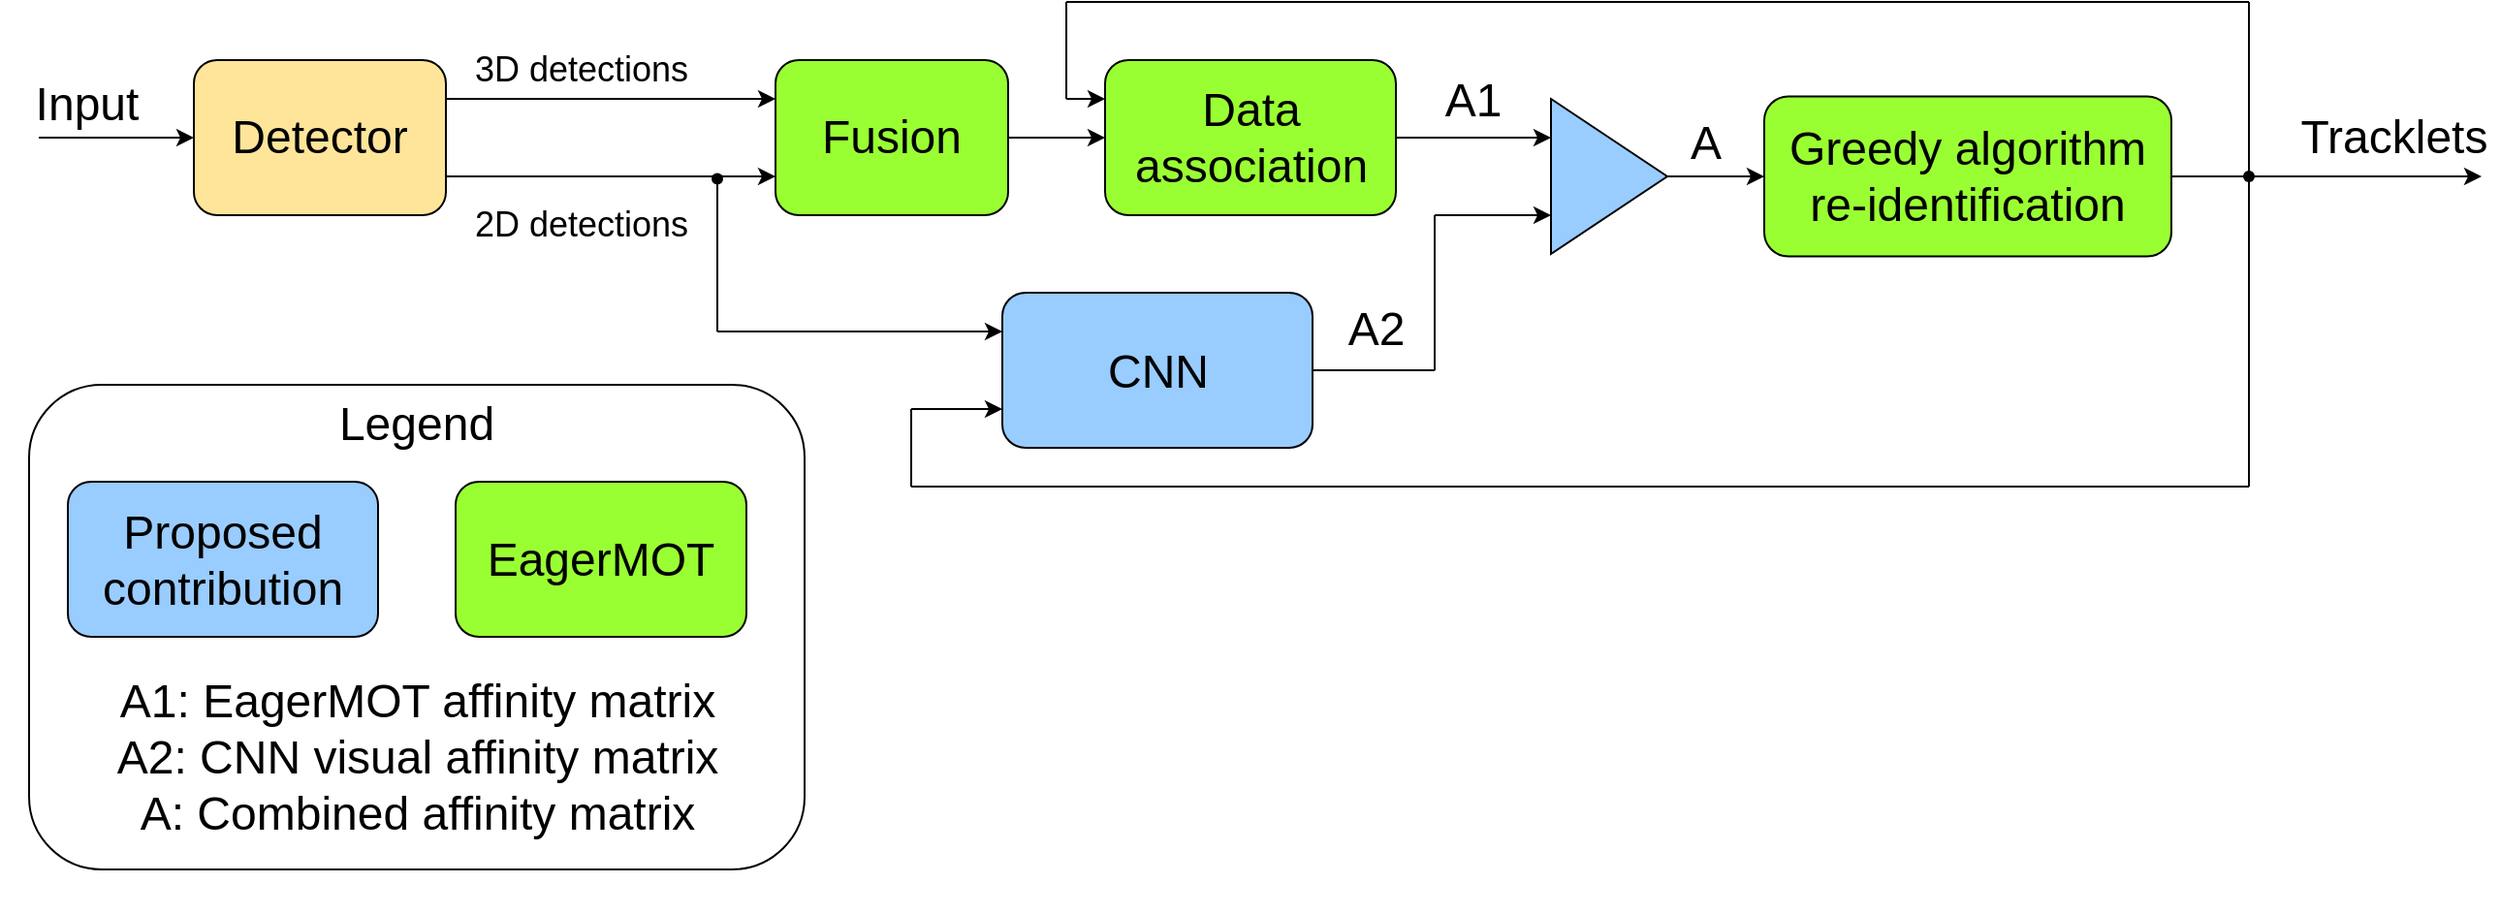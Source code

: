 <mxfile version="21.1.4" type="device">
  <diagram name="Page-1" id="xeEq-D-c1Wmc7VSi1az2">
    <mxGraphModel dx="1615" dy="894" grid="1" gridSize="10" guides="1" tooltips="1" connect="1" arrows="1" fold="1" page="1" pageScale="1" pageWidth="827" pageHeight="1169" math="0" shadow="0">
      <root>
        <mxCell id="0" />
        <mxCell id="1" parent="0" />
        <mxCell id="8KfASOLE3oYkqm73hNKv-1" value="" style="rounded=1;whiteSpace=wrap;html=1;fillColor=#FFE599;" vertex="1" parent="1">
          <mxGeometry x="120" y="130" width="130" height="80" as="geometry" />
        </mxCell>
        <mxCell id="8KfASOLE3oYkqm73hNKv-2" value="&lt;font style=&quot;font-size: 24px;&quot;&gt;Detector&lt;/font&gt;" style="text;html=1;strokeColor=none;fillColor=none;align=center;verticalAlign=middle;whiteSpace=wrap;rounded=0;" vertex="1" parent="1">
          <mxGeometry x="140" y="147.5" width="90" height="45" as="geometry" />
        </mxCell>
        <mxCell id="8KfASOLE3oYkqm73hNKv-4" value="&lt;font style=&quot;font-size: 18px;&quot;&gt;2D detections&lt;/font&gt;" style="text;html=1;strokeColor=none;fillColor=none;align=center;verticalAlign=middle;whiteSpace=wrap;rounded=0;" vertex="1" parent="1">
          <mxGeometry x="260" y="200" width="120" height="30" as="geometry" />
        </mxCell>
        <mxCell id="8KfASOLE3oYkqm73hNKv-8" value="&lt;font style=&quot;font-size: 18px;&quot;&gt;3D detections&lt;/font&gt;" style="text;html=1;strokeColor=none;fillColor=none;align=center;verticalAlign=middle;whiteSpace=wrap;rounded=0;" vertex="1" parent="1">
          <mxGeometry x="250" y="120" width="140" height="30" as="geometry" />
        </mxCell>
        <mxCell id="8KfASOLE3oYkqm73hNKv-12" value="" style="endArrow=classic;html=1;rounded=0;entryX=0;entryY=0.5;entryDx=0;entryDy=0;" edge="1" parent="1" target="8KfASOLE3oYkqm73hNKv-1">
          <mxGeometry width="50" height="50" relative="1" as="geometry">
            <mxPoint x="40" y="170" as="sourcePoint" />
            <mxPoint x="320" y="290" as="targetPoint" />
          </mxGeometry>
        </mxCell>
        <mxCell id="8KfASOLE3oYkqm73hNKv-13" value="&lt;font style=&quot;font-size: 24px;&quot;&gt;Input&lt;/font&gt;" style="text;html=1;strokeColor=none;fillColor=none;align=center;verticalAlign=middle;whiteSpace=wrap;rounded=0;" vertex="1" parent="1">
          <mxGeometry x="20" y="130" width="90" height="45" as="geometry" />
        </mxCell>
        <mxCell id="8KfASOLE3oYkqm73hNKv-15" value="" style="rounded=1;whiteSpace=wrap;html=1;fillColor=#99FF33;" vertex="1" parent="1">
          <mxGeometry x="420" y="130" width="120" height="80" as="geometry" />
        </mxCell>
        <mxCell id="8KfASOLE3oYkqm73hNKv-16" value="&lt;font style=&quot;font-size: 24px;&quot;&gt;Fusion&lt;/font&gt;" style="text;html=1;strokeColor=none;fillColor=none;align=center;verticalAlign=middle;whiteSpace=wrap;rounded=0;" vertex="1" parent="1">
          <mxGeometry x="435" y="147.5" width="90" height="45" as="geometry" />
        </mxCell>
        <mxCell id="8KfASOLE3oYkqm73hNKv-7" value="" style="endArrow=classic;html=1;rounded=0;exitX=1;exitY=0.75;exitDx=0;exitDy=0;entryX=0;entryY=0.75;entryDx=0;entryDy=0;" edge="1" parent="1" source="8KfASOLE3oYkqm73hNKv-1" target="8KfASOLE3oYkqm73hNKv-15">
          <mxGeometry width="50" height="50" relative="1" as="geometry">
            <mxPoint x="400" y="400" as="sourcePoint" />
            <mxPoint x="390" y="190" as="targetPoint" />
          </mxGeometry>
        </mxCell>
        <mxCell id="8KfASOLE3oYkqm73hNKv-3" value="" style="endArrow=classic;html=1;rounded=0;exitX=1;exitY=0.25;exitDx=0;exitDy=0;entryX=0;entryY=0.25;entryDx=0;entryDy=0;" edge="1" parent="1" source="8KfASOLE3oYkqm73hNKv-1" target="8KfASOLE3oYkqm73hNKv-15">
          <mxGeometry width="50" height="50" relative="1" as="geometry">
            <mxPoint x="400" y="410" as="sourcePoint" />
            <mxPoint x="390" y="150" as="targetPoint" />
          </mxGeometry>
        </mxCell>
        <mxCell id="8KfASOLE3oYkqm73hNKv-17" value="" style="endArrow=classic;html=1;rounded=0;exitX=1;exitY=0.5;exitDx=0;exitDy=0;" edge="1" parent="1" source="8KfASOLE3oYkqm73hNKv-15">
          <mxGeometry width="50" height="50" relative="1" as="geometry">
            <mxPoint x="440" y="220" as="sourcePoint" />
            <mxPoint x="590" y="170" as="targetPoint" />
          </mxGeometry>
        </mxCell>
        <mxCell id="8KfASOLE3oYkqm73hNKv-20" value="" style="rounded=1;whiteSpace=wrap;html=1;fillColor=#99FF33;" vertex="1" parent="1">
          <mxGeometry x="590" y="130" width="150" height="80" as="geometry" />
        </mxCell>
        <mxCell id="8KfASOLE3oYkqm73hNKv-21" value="&lt;font style=&quot;font-size: 24px;&quot;&gt;Data association&lt;/font&gt;" style="text;html=1;strokeColor=none;fillColor=none;align=center;verticalAlign=middle;whiteSpace=wrap;rounded=0;" vertex="1" parent="1">
          <mxGeometry x="607.5" y="138.75" width="115" height="62.5" as="geometry" />
        </mxCell>
        <mxCell id="8KfASOLE3oYkqm73hNKv-22" value="" style="triangle;whiteSpace=wrap;html=1;fillColor=#99CCFF;" vertex="1" parent="1">
          <mxGeometry x="820" y="150" width="60" height="80" as="geometry" />
        </mxCell>
        <mxCell id="8KfASOLE3oYkqm73hNKv-23" value="" style="endArrow=classic;html=1;rounded=0;exitX=1;exitY=0.5;exitDx=0;exitDy=0;entryX=0;entryY=0.25;entryDx=0;entryDy=0;" edge="1" parent="1" source="8KfASOLE3oYkqm73hNKv-20" target="8KfASOLE3oYkqm73hNKv-22">
          <mxGeometry width="50" height="50" relative="1" as="geometry">
            <mxPoint x="530" y="210" as="sourcePoint" />
            <mxPoint x="580" y="160" as="targetPoint" />
          </mxGeometry>
        </mxCell>
        <mxCell id="8KfASOLE3oYkqm73hNKv-24" value="" style="endArrow=classic;html=1;rounded=0;entryX=0;entryY=0.75;entryDx=0;entryDy=0;" edge="1" parent="1" target="8KfASOLE3oYkqm73hNKv-22">
          <mxGeometry width="50" height="50" relative="1" as="geometry">
            <mxPoint x="760" y="210" as="sourcePoint" />
            <mxPoint x="580" y="160" as="targetPoint" />
          </mxGeometry>
        </mxCell>
        <mxCell id="8KfASOLE3oYkqm73hNKv-25" value="" style="endArrow=none;html=1;rounded=0;" edge="1" parent="1">
          <mxGeometry width="50" height="50" relative="1" as="geometry">
            <mxPoint x="760" y="290" as="sourcePoint" />
            <mxPoint x="760" y="210" as="targetPoint" />
          </mxGeometry>
        </mxCell>
        <mxCell id="8KfASOLE3oYkqm73hNKv-30" value="" style="endArrow=none;html=1;rounded=0;" edge="1" parent="1" source="8KfASOLE3oYkqm73hNKv-31">
          <mxGeometry width="50" height="50" relative="1" as="geometry">
            <mxPoint x="390" y="290" as="sourcePoint" />
            <mxPoint x="390" y="190" as="targetPoint" />
          </mxGeometry>
        </mxCell>
        <mxCell id="8KfASOLE3oYkqm73hNKv-33" value="" style="endArrow=none;html=1;rounded=0;" edge="1" parent="1" target="8KfASOLE3oYkqm73hNKv-31">
          <mxGeometry width="50" height="50" relative="1" as="geometry">
            <mxPoint x="390" y="270" as="sourcePoint" />
            <mxPoint x="390" y="190" as="targetPoint" />
          </mxGeometry>
        </mxCell>
        <mxCell id="8KfASOLE3oYkqm73hNKv-31" value="" style="shape=waypoint;sketch=0;fillStyle=solid;size=6;pointerEvents=1;points=[];fillColor=none;resizable=0;rotatable=0;perimeter=centerPerimeter;snapToPoint=1;" vertex="1" parent="1">
          <mxGeometry x="380" y="181.25" width="20" height="20" as="geometry" />
        </mxCell>
        <mxCell id="8KfASOLE3oYkqm73hNKv-34" value="" style="rounded=1;whiteSpace=wrap;html=1;fillColor=#99CCFF;" vertex="1" parent="1">
          <mxGeometry x="537" y="250" width="160" height="80" as="geometry" />
        </mxCell>
        <mxCell id="8KfASOLE3oYkqm73hNKv-35" value="&lt;span style=&quot;font-size: 24px;&quot;&gt;CNN&lt;/span&gt;" style="text;html=1;strokeColor=none;fillColor=none;align=center;verticalAlign=middle;whiteSpace=wrap;rounded=0;" vertex="1" parent="1">
          <mxGeometry x="459.5" y="240" width="315" height="102.5" as="geometry" />
        </mxCell>
        <mxCell id="8KfASOLE3oYkqm73hNKv-36" value="" style="endArrow=none;html=1;rounded=0;exitX=1;exitY=0.5;exitDx=0;exitDy=0;" edge="1" parent="1" source="8KfASOLE3oYkqm73hNKv-34">
          <mxGeometry width="50" height="50" relative="1" as="geometry">
            <mxPoint x="620" y="180" as="sourcePoint" />
            <mxPoint x="760" y="290" as="targetPoint" />
          </mxGeometry>
        </mxCell>
        <mxCell id="8KfASOLE3oYkqm73hNKv-37" value="" style="endArrow=classic;html=1;rounded=0;entryX=0;entryY=0.25;entryDx=0;entryDy=0;" edge="1" parent="1" target="8KfASOLE3oYkqm73hNKv-34">
          <mxGeometry width="50" height="50" relative="1" as="geometry">
            <mxPoint x="390" y="270" as="sourcePoint" />
            <mxPoint x="670" y="130" as="targetPoint" />
          </mxGeometry>
        </mxCell>
        <mxCell id="8KfASOLE3oYkqm73hNKv-38" value="" style="rounded=1;whiteSpace=wrap;html=1;fillColor=#99FF33;" vertex="1" parent="1">
          <mxGeometry x="930" y="148.75" width="210" height="82.5" as="geometry" />
        </mxCell>
        <mxCell id="8KfASOLE3oYkqm73hNKv-39" value="&lt;font style=&quot;font-size: 24px;&quot;&gt;Greedy algorithm re-identification&lt;/font&gt;" style="text;html=1;strokeColor=none;fillColor=none;align=center;verticalAlign=middle;whiteSpace=wrap;rounded=0;" vertex="1" parent="1">
          <mxGeometry x="940" y="130" width="190" height="120" as="geometry" />
        </mxCell>
        <mxCell id="8KfASOLE3oYkqm73hNKv-41" value="&lt;font style=&quot;font-size: 24px;&quot;&gt;Tracklets&lt;/font&gt;" style="text;html=1;strokeColor=none;fillColor=none;align=center;verticalAlign=middle;whiteSpace=wrap;rounded=0;" vertex="1" parent="1">
          <mxGeometry x="1210" y="147.5" width="90" height="45" as="geometry" />
        </mxCell>
        <mxCell id="8KfASOLE3oYkqm73hNKv-42" value="" style="endArrow=none;html=1;rounded=0;entryX=0.25;entryY=0.525;entryDx=0;entryDy=0;entryPerimeter=0;" edge="1" parent="1" target="8KfASOLE3oYkqm73hNKv-43">
          <mxGeometry width="50" height="50" relative="1" as="geometry">
            <mxPoint x="1180" y="350" as="sourcePoint" />
            <mxPoint x="1140" y="190" as="targetPoint" />
          </mxGeometry>
        </mxCell>
        <mxCell id="8KfASOLE3oYkqm73hNKv-45" value="" style="endArrow=none;html=1;rounded=0;" edge="1" parent="1">
          <mxGeometry width="50" height="50" relative="1" as="geometry">
            <mxPoint x="490" y="350" as="sourcePoint" />
            <mxPoint x="1180" y="350" as="targetPoint" />
          </mxGeometry>
        </mxCell>
        <mxCell id="8KfASOLE3oYkqm73hNKv-46" value="" style="endArrow=none;html=1;rounded=0;" edge="1" parent="1">
          <mxGeometry width="50" height="50" relative="1" as="geometry">
            <mxPoint x="490" y="350" as="sourcePoint" />
            <mxPoint x="490" y="310" as="targetPoint" />
          </mxGeometry>
        </mxCell>
        <mxCell id="8KfASOLE3oYkqm73hNKv-47" value="" style="endArrow=classic;html=1;rounded=0;entryX=0;entryY=0.75;entryDx=0;entryDy=0;" edge="1" parent="1" target="8KfASOLE3oYkqm73hNKv-34">
          <mxGeometry width="50" height="50" relative="1" as="geometry">
            <mxPoint x="490" y="310" as="sourcePoint" />
            <mxPoint x="890" y="220" as="targetPoint" />
          </mxGeometry>
        </mxCell>
        <mxCell id="8KfASOLE3oYkqm73hNKv-48" value="" style="endArrow=classic;html=1;rounded=0;exitX=1;exitY=0.5;exitDx=0;exitDy=0;entryX=0;entryY=0.5;entryDx=0;entryDy=0;" edge="1" parent="1" source="8KfASOLE3oYkqm73hNKv-22" target="8KfASOLE3oYkqm73hNKv-38">
          <mxGeometry width="50" height="50" relative="1" as="geometry">
            <mxPoint x="790" y="270" as="sourcePoint" />
            <mxPoint x="880" y="190" as="targetPoint" />
          </mxGeometry>
        </mxCell>
        <mxCell id="8KfASOLE3oYkqm73hNKv-50" value="" style="endArrow=classic;html=1;rounded=0;" edge="1" parent="1">
          <mxGeometry width="50" height="50" relative="1" as="geometry">
            <mxPoint x="1140" y="190" as="sourcePoint" />
            <mxPoint x="1300" y="190" as="targetPoint" />
          </mxGeometry>
        </mxCell>
        <mxCell id="8KfASOLE3oYkqm73hNKv-43" value="" style="shape=waypoint;sketch=0;fillStyle=solid;size=6;pointerEvents=1;points=[];fillColor=none;resizable=0;rotatable=0;perimeter=centerPerimeter;snapToPoint=1;" vertex="1" parent="1">
          <mxGeometry x="1170" y="180" width="20" height="20" as="geometry" />
        </mxCell>
        <mxCell id="8KfASOLE3oYkqm73hNKv-52" value="&lt;span style=&quot;font-size: 24px;&quot;&gt;A1&lt;/span&gt;" style="text;html=1;strokeColor=none;fillColor=none;align=center;verticalAlign=middle;whiteSpace=wrap;rounded=0;" vertex="1" parent="1">
          <mxGeometry x="750" y="122.5" width="60" height="57.5" as="geometry" />
        </mxCell>
        <mxCell id="8KfASOLE3oYkqm73hNKv-53" value="&lt;span style=&quot;font-size: 24px;&quot;&gt;A2&lt;/span&gt;" style="text;html=1;strokeColor=none;fillColor=none;align=center;verticalAlign=middle;whiteSpace=wrap;rounded=0;" vertex="1" parent="1">
          <mxGeometry x="700" y="240" width="60" height="57.5" as="geometry" />
        </mxCell>
        <mxCell id="8KfASOLE3oYkqm73hNKv-54" value="&lt;span style=&quot;font-size: 24px;&quot;&gt;A&lt;/span&gt;" style="text;html=1;strokeColor=none;fillColor=none;align=center;verticalAlign=middle;whiteSpace=wrap;rounded=0;" vertex="1" parent="1">
          <mxGeometry x="870" y="143.75" width="60" height="57.5" as="geometry" />
        </mxCell>
        <mxCell id="8KfASOLE3oYkqm73hNKv-55" value="" style="rounded=1;whiteSpace=wrap;html=1;" vertex="1" parent="1">
          <mxGeometry x="35" y="297.5" width="400" height="250" as="geometry" />
        </mxCell>
        <mxCell id="8KfASOLE3oYkqm73hNKv-26" value="" style="rounded=1;whiteSpace=wrap;html=1;fillColor=#99FF33;" vertex="1" parent="1">
          <mxGeometry x="255" y="347.5" width="150" height="80" as="geometry" />
        </mxCell>
        <mxCell id="8KfASOLE3oYkqm73hNKv-10" value="&lt;font style=&quot;font-size: 24px;&quot;&gt;EagerMOT&lt;/font&gt;" style="text;html=1;strokeColor=none;fillColor=none;align=center;verticalAlign=middle;whiteSpace=wrap;rounded=0;" vertex="1" parent="1">
          <mxGeometry x="265" y="365" width="130" height="45" as="geometry" />
        </mxCell>
        <mxCell id="8KfASOLE3oYkqm73hNKv-27" value="" style="rounded=1;whiteSpace=wrap;html=1;fillColor=#99CCFF;" vertex="1" parent="1">
          <mxGeometry x="55" y="347.5" width="160" height="80" as="geometry" />
        </mxCell>
        <mxCell id="8KfASOLE3oYkqm73hNKv-28" value="&lt;font style=&quot;font-size: 24px;&quot;&gt;Proposed contribution&lt;/font&gt;" style="text;html=1;strokeColor=none;fillColor=none;align=center;verticalAlign=middle;whiteSpace=wrap;rounded=0;" vertex="1" parent="1">
          <mxGeometry x="90" y="365" width="90" height="45" as="geometry" />
        </mxCell>
        <mxCell id="8KfASOLE3oYkqm73hNKv-56" value="&lt;font style=&quot;font-size: 24px;&quot;&gt;Legend&lt;/font&gt;" style="text;html=1;strokeColor=none;fillColor=none;align=center;verticalAlign=middle;whiteSpace=wrap;rounded=0;" vertex="1" parent="1">
          <mxGeometry x="175" y="297.5" width="120" height="40" as="geometry" />
        </mxCell>
        <mxCell id="8KfASOLE3oYkqm73hNKv-57" value="&lt;span style=&quot;font-size: 24px;&quot;&gt;A1: EagerMOT affinity matrix&lt;br&gt;A2: CNN visual affinity matrix&lt;br&gt;A: Combined affinity matrix&lt;br&gt;&lt;/span&gt;" style="text;html=1;strokeColor=none;fillColor=none;align=center;verticalAlign=middle;whiteSpace=wrap;rounded=0;" vertex="1" parent="1">
          <mxGeometry x="57.5" y="410" width="355" height="160" as="geometry" />
        </mxCell>
        <mxCell id="8KfASOLE3oYkqm73hNKv-62" value="" style="endArrow=none;html=1;rounded=0;entryX=0.342;entryY=0.669;entryDx=0;entryDy=0;entryPerimeter=0;" edge="1" parent="1" target="8KfASOLE3oYkqm73hNKv-43">
          <mxGeometry width="50" height="50" relative="1" as="geometry">
            <mxPoint x="1180" y="100" as="sourcePoint" />
            <mxPoint x="630" y="220" as="targetPoint" />
          </mxGeometry>
        </mxCell>
        <mxCell id="8KfASOLE3oYkqm73hNKv-63" value="" style="endArrow=none;html=1;rounded=0;" edge="1" parent="1">
          <mxGeometry width="50" height="50" relative="1" as="geometry">
            <mxPoint x="570" y="100" as="sourcePoint" />
            <mxPoint x="1180" y="100" as="targetPoint" />
          </mxGeometry>
        </mxCell>
        <mxCell id="8KfASOLE3oYkqm73hNKv-64" value="" style="endArrow=none;html=1;rounded=0;" edge="1" parent="1">
          <mxGeometry width="50" height="50" relative="1" as="geometry">
            <mxPoint x="570" y="150" as="sourcePoint" />
            <mxPoint x="570" y="100" as="targetPoint" />
          </mxGeometry>
        </mxCell>
        <mxCell id="8KfASOLE3oYkqm73hNKv-65" value="" style="endArrow=classic;html=1;rounded=0;entryX=0;entryY=0.25;entryDx=0;entryDy=0;" edge="1" parent="1" target="8KfASOLE3oYkqm73hNKv-20">
          <mxGeometry width="50" height="50" relative="1" as="geometry">
            <mxPoint x="570" y="150" as="sourcePoint" />
            <mxPoint x="660" y="180" as="targetPoint" />
          </mxGeometry>
        </mxCell>
      </root>
    </mxGraphModel>
  </diagram>
</mxfile>
